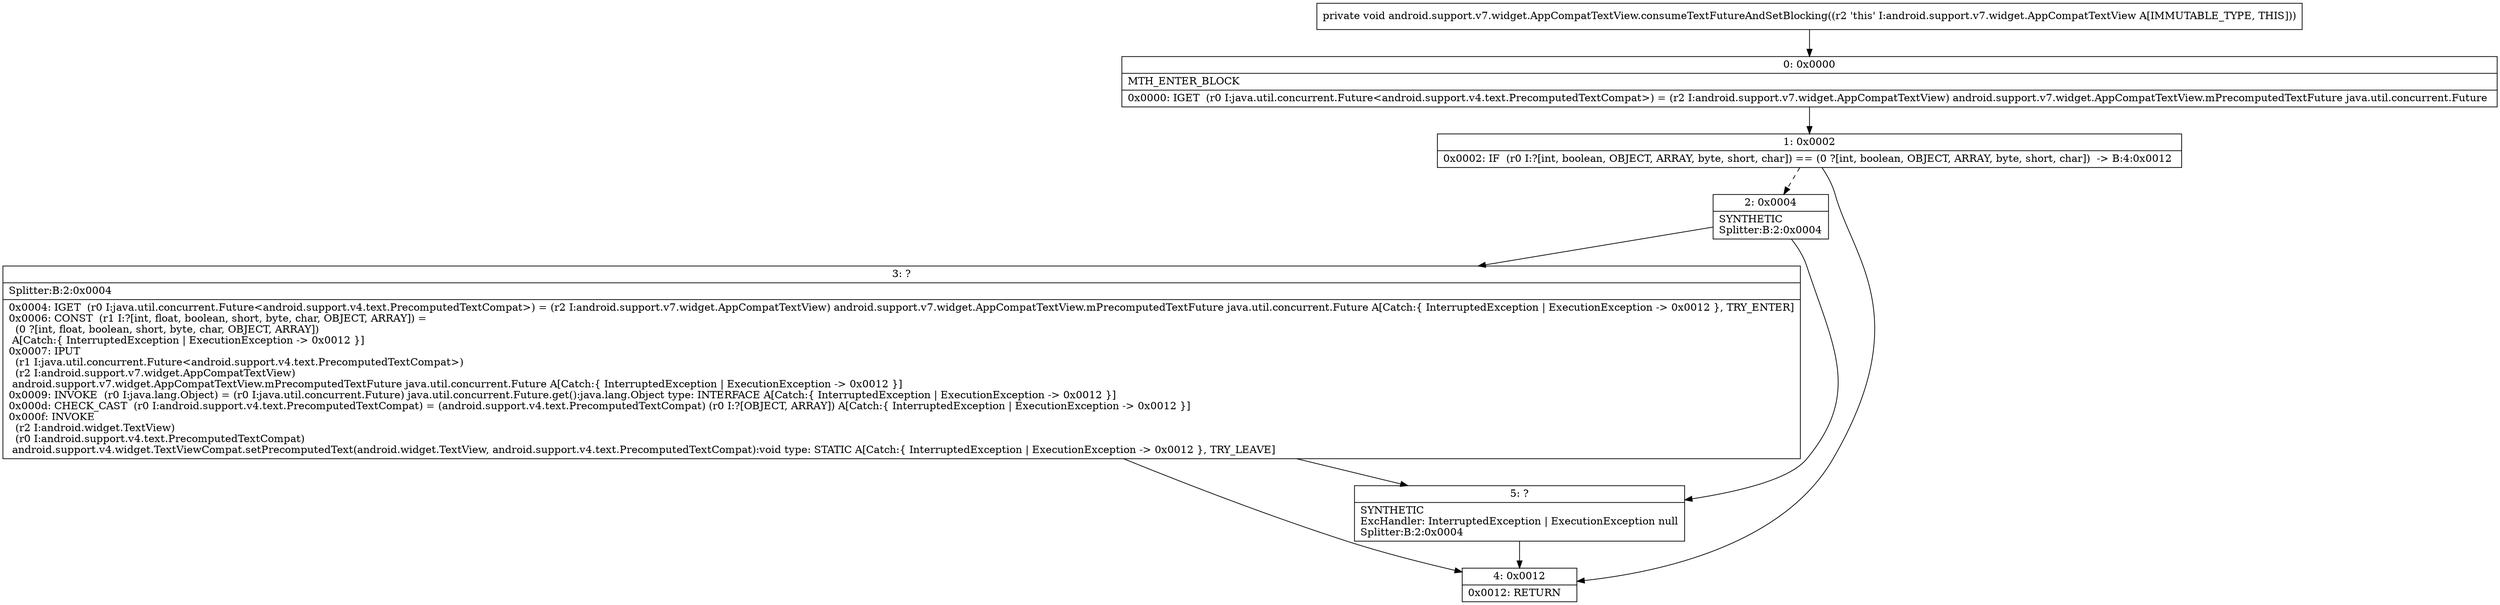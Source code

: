 digraph "CFG forandroid.support.v7.widget.AppCompatTextView.consumeTextFutureAndSetBlocking()V" {
Node_0 [shape=record,label="{0\:\ 0x0000|MTH_ENTER_BLOCK\l|0x0000: IGET  (r0 I:java.util.concurrent.Future\<android.support.v4.text.PrecomputedTextCompat\>) = (r2 I:android.support.v7.widget.AppCompatTextView) android.support.v7.widget.AppCompatTextView.mPrecomputedTextFuture java.util.concurrent.Future \l}"];
Node_1 [shape=record,label="{1\:\ 0x0002|0x0002: IF  (r0 I:?[int, boolean, OBJECT, ARRAY, byte, short, char]) == (0 ?[int, boolean, OBJECT, ARRAY, byte, short, char])  \-\> B:4:0x0012 \l}"];
Node_2 [shape=record,label="{2\:\ 0x0004|SYNTHETIC\lSplitter:B:2:0x0004\l}"];
Node_3 [shape=record,label="{3\:\ ?|Splitter:B:2:0x0004\l|0x0004: IGET  (r0 I:java.util.concurrent.Future\<android.support.v4.text.PrecomputedTextCompat\>) = (r2 I:android.support.v7.widget.AppCompatTextView) android.support.v7.widget.AppCompatTextView.mPrecomputedTextFuture java.util.concurrent.Future A[Catch:\{ InterruptedException \| ExecutionException \-\> 0x0012 \}, TRY_ENTER]\l0x0006: CONST  (r1 I:?[int, float, boolean, short, byte, char, OBJECT, ARRAY]) = \l  (0 ?[int, float, boolean, short, byte, char, OBJECT, ARRAY])\l A[Catch:\{ InterruptedException \| ExecutionException \-\> 0x0012 \}]\l0x0007: IPUT  \l  (r1 I:java.util.concurrent.Future\<android.support.v4.text.PrecomputedTextCompat\>)\l  (r2 I:android.support.v7.widget.AppCompatTextView)\l android.support.v7.widget.AppCompatTextView.mPrecomputedTextFuture java.util.concurrent.Future A[Catch:\{ InterruptedException \| ExecutionException \-\> 0x0012 \}]\l0x0009: INVOKE  (r0 I:java.lang.Object) = (r0 I:java.util.concurrent.Future) java.util.concurrent.Future.get():java.lang.Object type: INTERFACE A[Catch:\{ InterruptedException \| ExecutionException \-\> 0x0012 \}]\l0x000d: CHECK_CAST  (r0 I:android.support.v4.text.PrecomputedTextCompat) = (android.support.v4.text.PrecomputedTextCompat) (r0 I:?[OBJECT, ARRAY]) A[Catch:\{ InterruptedException \| ExecutionException \-\> 0x0012 \}]\l0x000f: INVOKE  \l  (r2 I:android.widget.TextView)\l  (r0 I:android.support.v4.text.PrecomputedTextCompat)\l android.support.v4.widget.TextViewCompat.setPrecomputedText(android.widget.TextView, android.support.v4.text.PrecomputedTextCompat):void type: STATIC A[Catch:\{ InterruptedException \| ExecutionException \-\> 0x0012 \}, TRY_LEAVE]\l}"];
Node_4 [shape=record,label="{4\:\ 0x0012|0x0012: RETURN   \l}"];
Node_5 [shape=record,label="{5\:\ ?|SYNTHETIC\lExcHandler: InterruptedException \| ExecutionException null\lSplitter:B:2:0x0004\l}"];
MethodNode[shape=record,label="{private void android.support.v7.widget.AppCompatTextView.consumeTextFutureAndSetBlocking((r2 'this' I:android.support.v7.widget.AppCompatTextView A[IMMUTABLE_TYPE, THIS])) }"];
MethodNode -> Node_0;
Node_0 -> Node_1;
Node_1 -> Node_2[style=dashed];
Node_1 -> Node_4;
Node_2 -> Node_3;
Node_2 -> Node_5;
Node_3 -> Node_4;
Node_3 -> Node_5;
Node_5 -> Node_4;
}

